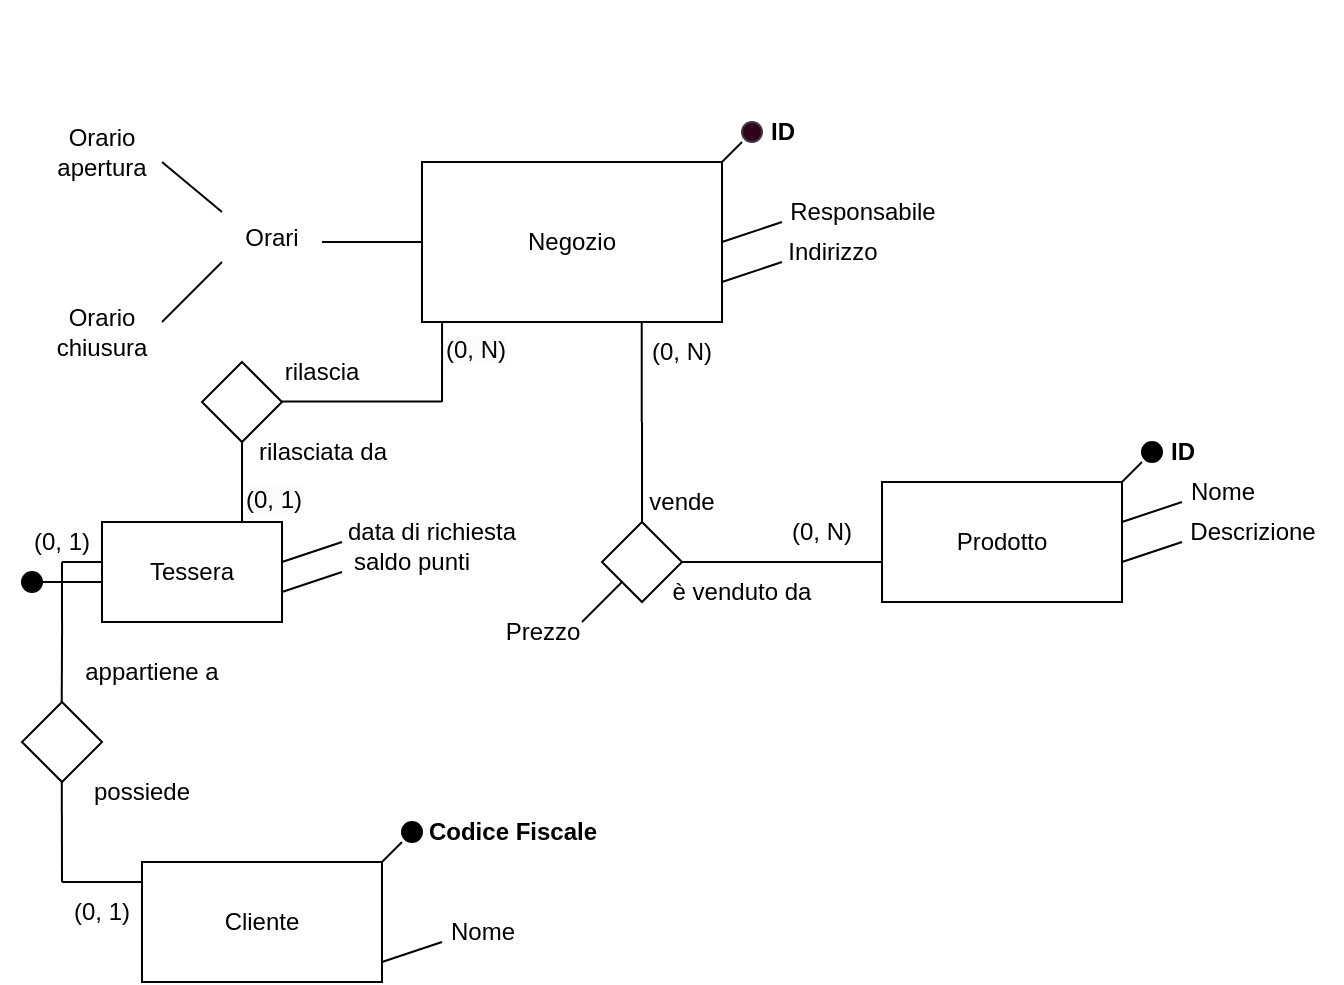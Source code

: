 <mxfile version="24.7.1" type="device">
  <diagram id="R2lEEEUBdFMjLlhIrx00" name="Page-1">
    <mxGraphModel dx="1000" dy="497" grid="1" gridSize="10" guides="1" tooltips="1" connect="1" arrows="1" fold="1" page="1" pageScale="1" pageWidth="850" pageHeight="1100" math="0" shadow="0" extFonts="Permanent Marker^https://fonts.googleapis.com/css?family=Permanent+Marker">
      <root>
        <mxCell id="0" />
        <mxCell id="1" parent="0" />
        <mxCell id="oZavl7u65jXDSUfrgbbG-4" value="" style="endArrow=none;html=1;rounded=0;exitX=1;exitY=0;exitDx=0;exitDy=0;" edge="1" parent="1">
          <mxGeometry width="50" height="50" relative="1" as="geometry">
            <mxPoint x="360" y="80" as="sourcePoint" />
            <mxPoint x="370" y="70" as="targetPoint" />
            <Array as="points" />
          </mxGeometry>
        </mxCell>
        <mxCell id="oZavl7u65jXDSUfrgbbG-5" value="&lt;span&gt;ID&lt;/span&gt;" style="text;html=1;align=center;verticalAlign=middle;resizable=0;points=[];autosize=1;strokeColor=none;fillColor=none;fontStyle=1" vertex="1" parent="1">
          <mxGeometry x="370" y="50" width="40" height="30" as="geometry" />
        </mxCell>
        <mxCell id="oZavl7u65jXDSUfrgbbG-7" value="" style="ellipse;whiteSpace=wrap;html=1;aspect=fixed;" vertex="1" parent="1">
          <mxGeometry x="NaN" y="NaN" width="NaN" as="geometry" />
        </mxCell>
        <mxCell id="oZavl7u65jXDSUfrgbbG-8" value="" style="ellipse;whiteSpace=wrap;html=1;aspect=fixed;labelBackgroundColor=none;textShadow=0;shadow=0;fillColor=#33001A;strokeColor=#36393d;" vertex="1" parent="1">
          <mxGeometry x="370" y="60" width="10" height="10" as="geometry" />
        </mxCell>
        <mxCell id="oZavl7u65jXDSUfrgbbG-9" value="" style="endArrow=none;html=1;rounded=0;exitX=1;exitY=0.5;exitDx=0;exitDy=0;" edge="1" parent="1">
          <mxGeometry width="50" height="50" relative="1" as="geometry">
            <mxPoint x="360" y="120" as="sourcePoint" />
            <mxPoint x="390" y="110" as="targetPoint" />
          </mxGeometry>
        </mxCell>
        <mxCell id="oZavl7u65jXDSUfrgbbG-11" value="Responsabile" style="text;html=1;align=center;verticalAlign=middle;resizable=0;points=[];autosize=1;strokeColor=none;fillColor=none;" vertex="1" parent="1">
          <mxGeometry x="380" y="90" width="100" height="30" as="geometry" />
        </mxCell>
        <mxCell id="oZavl7u65jXDSUfrgbbG-14" value="Indirizzo" style="text;html=1;align=center;verticalAlign=middle;resizable=0;points=[];autosize=1;strokeColor=none;fillColor=none;" vertex="1" parent="1">
          <mxGeometry x="380" y="110" width="70" height="30" as="geometry" />
        </mxCell>
        <mxCell id="oZavl7u65jXDSUfrgbbG-15" value="" style="endArrow=none;html=1;rounded=0;entryX=0;entryY=0.5;entryDx=0;entryDy=0;" edge="1" parent="1">
          <mxGeometry width="50" height="50" relative="1" as="geometry">
            <mxPoint x="160" y="120" as="sourcePoint" />
            <mxPoint x="210" y="120" as="targetPoint" />
          </mxGeometry>
        </mxCell>
        <mxCell id="oZavl7u65jXDSUfrgbbG-16" value="Orari" style="text;html=1;align=center;verticalAlign=middle;whiteSpace=wrap;rounded=0;" vertex="1" parent="1">
          <mxGeometry x="110" y="105" width="50" height="25" as="geometry" />
        </mxCell>
        <mxCell id="oZavl7u65jXDSUfrgbbG-18" value="" style="endArrow=none;html=1;rounded=0;entryX=0;entryY=0;entryDx=0;entryDy=0;" edge="1" parent="1" target="oZavl7u65jXDSUfrgbbG-16">
          <mxGeometry width="50" height="50" relative="1" as="geometry">
            <mxPoint x="80" y="80" as="sourcePoint" />
            <mxPoint x="130" y="160" as="targetPoint" />
          </mxGeometry>
        </mxCell>
        <mxCell id="oZavl7u65jXDSUfrgbbG-19" value="" style="endArrow=none;html=1;rounded=0;entryX=0;entryY=1;entryDx=0;entryDy=0;" edge="1" parent="1" target="oZavl7u65jXDSUfrgbbG-16">
          <mxGeometry width="50" height="50" relative="1" as="geometry">
            <mxPoint x="80" y="160" as="sourcePoint" />
            <mxPoint x="170" y="120" as="targetPoint" />
          </mxGeometry>
        </mxCell>
        <mxCell id="oZavl7u65jXDSUfrgbbG-20" value="Orario apertura" style="text;html=1;align=center;verticalAlign=middle;whiteSpace=wrap;rounded=0;" vertex="1" parent="1">
          <mxGeometry x="20" y="60" width="60" height="30" as="geometry" />
        </mxCell>
        <mxCell id="oZavl7u65jXDSUfrgbbG-21" value="Orario chiusura" style="text;html=1;align=center;verticalAlign=middle;whiteSpace=wrap;rounded=0;" vertex="1" parent="1">
          <mxGeometry x="20" y="150" width="60" height="30" as="geometry" />
        </mxCell>
        <mxCell id="oZavl7u65jXDSUfrgbbG-22" value="Prodotto" style="rounded=0;whiteSpace=wrap;html=1;" vertex="1" parent="1">
          <mxGeometry x="440" y="240" width="120" height="60" as="geometry" />
        </mxCell>
        <mxCell id="oZavl7u65jXDSUfrgbbG-26" value="" style="endArrow=none;html=1;rounded=0;entryX=1;entryY=0;entryDx=0;entryDy=0;" edge="1" parent="1" target="oZavl7u65jXDSUfrgbbG-22">
          <mxGeometry width="50" height="50" relative="1" as="geometry">
            <mxPoint x="570" y="230" as="sourcePoint" />
            <mxPoint x="490" y="230" as="targetPoint" />
          </mxGeometry>
        </mxCell>
        <mxCell id="oZavl7u65jXDSUfrgbbG-27" value="" style="ellipse;whiteSpace=wrap;html=1;aspect=fixed;fillColor=#030000;" vertex="1" parent="1">
          <mxGeometry x="570" y="220" width="10" height="10" as="geometry" />
        </mxCell>
        <mxCell id="oZavl7u65jXDSUfrgbbG-28" value="&lt;span&gt;ID&lt;/span&gt;" style="text;html=1;align=center;verticalAlign=middle;resizable=0;points=[];autosize=1;strokeColor=none;fillColor=none;fontStyle=1" vertex="1" parent="1">
          <mxGeometry x="570" y="210" width="40" height="30" as="geometry" />
        </mxCell>
        <mxCell id="oZavl7u65jXDSUfrgbbG-29" value="" style="endArrow=none;html=1;rounded=0;" edge="1" parent="1">
          <mxGeometry width="50" height="50" relative="1" as="geometry">
            <mxPoint x="590" y="250" as="sourcePoint" />
            <mxPoint x="560" y="260" as="targetPoint" />
          </mxGeometry>
        </mxCell>
        <mxCell id="oZavl7u65jXDSUfrgbbG-30" value="Nome" style="text;html=1;align=center;verticalAlign=middle;resizable=0;points=[];autosize=1;strokeColor=none;fillColor=none;" vertex="1" parent="1">
          <mxGeometry x="580" y="230" width="60" height="30" as="geometry" />
        </mxCell>
        <mxCell id="oZavl7u65jXDSUfrgbbG-31" value="" style="endArrow=none;html=1;rounded=0;" edge="1" parent="1">
          <mxGeometry width="50" height="50" relative="1" as="geometry">
            <mxPoint x="560" y="280" as="sourcePoint" />
            <mxPoint x="590" y="270" as="targetPoint" />
          </mxGeometry>
        </mxCell>
        <mxCell id="oZavl7u65jXDSUfrgbbG-32" value="Descrizione" style="text;html=1;align=center;verticalAlign=middle;resizable=0;points=[];autosize=1;strokeColor=none;fillColor=none;" vertex="1" parent="1">
          <mxGeometry x="580" y="250" width="90" height="30" as="geometry" />
        </mxCell>
        <mxCell id="oZavl7u65jXDSUfrgbbG-34" value="" style="rhombus;whiteSpace=wrap;html=1;" vertex="1" parent="1">
          <mxGeometry x="300" y="260" width="40" height="40" as="geometry" />
        </mxCell>
        <mxCell id="oZavl7u65jXDSUfrgbbG-37" value="(0, N)" style="text;html=1;align=center;verticalAlign=middle;whiteSpace=wrap;rounded=0;" vertex="1" parent="1">
          <mxGeometry x="310" y="160" width="60" height="30" as="geometry" />
        </mxCell>
        <mxCell id="oZavl7u65jXDSUfrgbbG-46" value="Negozio" style="rounded=0;whiteSpace=wrap;html=1;snapToPoint=1;" vertex="1" parent="1">
          <mxGeometry x="210" y="80" width="150" height="80" as="geometry" />
        </mxCell>
        <mxCell id="oZavl7u65jXDSUfrgbbG-48" value="" style="endArrow=none;html=1;rounded=0;elbow=vertical;" edge="1" parent="1">
          <mxGeometry width="50" height="50" relative="1" as="geometry">
            <mxPoint x="319.86" y="210" as="sourcePoint" />
            <mxPoint x="319.86" y="160" as="targetPoint" />
          </mxGeometry>
        </mxCell>
        <mxCell id="oZavl7u65jXDSUfrgbbG-49" value="" style="endArrow=none;html=1;rounded=0;elbow=vertical;exitX=0.5;exitY=0;exitDx=0;exitDy=0;" edge="1" parent="1" source="oZavl7u65jXDSUfrgbbG-34">
          <mxGeometry width="50" height="50" relative="1" as="geometry">
            <mxPoint x="300" y="260" as="sourcePoint" />
            <mxPoint x="320" y="210" as="targetPoint" />
          </mxGeometry>
        </mxCell>
        <mxCell id="oZavl7u65jXDSUfrgbbG-50" value="" style="endArrow=none;html=1;rounded=0;elbow=vertical;" edge="1" parent="1">
          <mxGeometry width="50" height="50" relative="1" as="geometry">
            <mxPoint x="440" y="280" as="sourcePoint" />
            <mxPoint x="380" y="280" as="targetPoint" />
          </mxGeometry>
        </mxCell>
        <mxCell id="oZavl7u65jXDSUfrgbbG-51" value="" style="endArrow=none;html=1;rounded=0;elbow=vertical;exitX=1;exitY=0.5;exitDx=0;exitDy=0;" edge="1" parent="1" source="oZavl7u65jXDSUfrgbbG-34">
          <mxGeometry width="50" height="50" relative="1" as="geometry">
            <mxPoint x="300" y="290" as="sourcePoint" />
            <mxPoint x="380" y="280" as="targetPoint" />
          </mxGeometry>
        </mxCell>
        <mxCell id="oZavl7u65jXDSUfrgbbG-52" value="(0, N)" style="text;html=1;align=center;verticalAlign=middle;whiteSpace=wrap;rounded=0;" vertex="1" parent="1">
          <mxGeometry x="380" y="250" width="60" height="30" as="geometry" />
        </mxCell>
        <mxCell id="oZavl7u65jXDSUfrgbbG-53" value="vende" style="text;html=1;align=center;verticalAlign=middle;whiteSpace=wrap;rounded=0;" vertex="1" parent="1">
          <mxGeometry x="310" y="235" width="60" height="30" as="geometry" />
        </mxCell>
        <mxCell id="oZavl7u65jXDSUfrgbbG-54" value="è venduto da" style="text;html=1;align=center;verticalAlign=middle;whiteSpace=wrap;rounded=0;" vertex="1" parent="1">
          <mxGeometry x="330" y="280" width="80" height="30" as="geometry" />
        </mxCell>
        <mxCell id="oZavl7u65jXDSUfrgbbG-55" value="" style="endArrow=none;html=1;rounded=0;elbow=vertical;entryX=0;entryY=1;entryDx=0;entryDy=0;" edge="1" parent="1" target="oZavl7u65jXDSUfrgbbG-34">
          <mxGeometry width="50" height="50" relative="1" as="geometry">
            <mxPoint x="290" y="310" as="sourcePoint" />
            <mxPoint x="380" y="250" as="targetPoint" />
          </mxGeometry>
        </mxCell>
        <mxCell id="oZavl7u65jXDSUfrgbbG-56" value="Prezzo" style="text;html=1;align=center;verticalAlign=middle;resizable=0;points=[];autosize=1;strokeColor=none;fillColor=none;" vertex="1" parent="1">
          <mxGeometry x="240" y="300" width="60" height="30" as="geometry" />
        </mxCell>
        <mxCell id="oZavl7u65jXDSUfrgbbG-58" value="" style="endArrow=none;html=1;rounded=0;elbow=vertical;entryX=1;entryY=0.75;entryDx=0;entryDy=0;" edge="1" parent="1" target="oZavl7u65jXDSUfrgbbG-46">
          <mxGeometry width="50" height="50" relative="1" as="geometry">
            <mxPoint x="390" y="130" as="sourcePoint" />
            <mxPoint x="415" y="120" as="targetPoint" />
          </mxGeometry>
        </mxCell>
        <mxCell id="oZavl7u65jXDSUfrgbbG-59" value="Cliente" style="rounded=0;whiteSpace=wrap;html=1;" vertex="1" parent="1">
          <mxGeometry x="70" y="430" width="120" height="60" as="geometry" />
        </mxCell>
        <mxCell id="oZavl7u65jXDSUfrgbbG-60" value="" style="endArrow=none;html=1;rounded=0;elbow=vertical;entryX=1;entryY=0;entryDx=0;entryDy=0;" edge="1" parent="1" target="oZavl7u65jXDSUfrgbbG-59">
          <mxGeometry width="50" height="50" relative="1" as="geometry">
            <mxPoint x="200" y="420" as="sourcePoint" />
            <mxPoint x="220" y="380" as="targetPoint" />
          </mxGeometry>
        </mxCell>
        <mxCell id="oZavl7u65jXDSUfrgbbG-61" value="" style="ellipse;whiteSpace=wrap;html=1;aspect=fixed;fillColor=#000000;" vertex="1" parent="1">
          <mxGeometry x="200" y="410" width="10" height="10" as="geometry" />
        </mxCell>
        <mxCell id="oZavl7u65jXDSUfrgbbG-62" value="Codice Fiscale" style="text;html=1;align=center;verticalAlign=middle;resizable=0;points=[];autosize=1;strokeColor=none;fillColor=none;fontStyle=1" vertex="1" parent="1">
          <mxGeometry x="205" y="400" width="100" height="30" as="geometry" />
        </mxCell>
        <mxCell id="oZavl7u65jXDSUfrgbbG-65" value="Nome" style="text;html=1;align=center;verticalAlign=middle;resizable=0;points=[];autosize=1;strokeColor=none;fillColor=none;" vertex="1" parent="1">
          <mxGeometry x="210" y="450" width="60" height="30" as="geometry" />
        </mxCell>
        <mxCell id="oZavl7u65jXDSUfrgbbG-66" value="Tessera" style="rounded=0;whiteSpace=wrap;html=1;" vertex="1" parent="1">
          <mxGeometry x="50" y="260" width="90" height="50" as="geometry" />
        </mxCell>
        <mxCell id="oZavl7u65jXDSUfrgbbG-67" value="" style="rhombus;whiteSpace=wrap;html=1;" vertex="1" parent="1">
          <mxGeometry x="100" y="180" width="40" height="40" as="geometry" />
        </mxCell>
        <mxCell id="oZavl7u65jXDSUfrgbbG-68" value="" style="endArrow=none;html=1;rounded=0;elbow=vertical;entryX=0.5;entryY=1;entryDx=0;entryDy=0;" edge="1" parent="1" target="oZavl7u65jXDSUfrgbbG-67">
          <mxGeometry width="50" height="50" relative="1" as="geometry">
            <mxPoint x="120" y="250" as="sourcePoint" />
            <mxPoint x="140" y="220" as="targetPoint" />
            <Array as="points">
              <mxPoint x="120" y="260" />
            </Array>
          </mxGeometry>
        </mxCell>
        <mxCell id="oZavl7u65jXDSUfrgbbG-69" value="" style="endArrow=none;html=1;rounded=0;elbow=vertical;" edge="1" parent="1">
          <mxGeometry width="50" height="50" relative="1" as="geometry">
            <mxPoint x="220" y="199.77" as="sourcePoint" />
            <mxPoint x="140" y="199.77" as="targetPoint" />
          </mxGeometry>
        </mxCell>
        <mxCell id="oZavl7u65jXDSUfrgbbG-73" value="" style="endArrow=none;html=1;rounded=0;elbow=vertical;entryX=0.067;entryY=1;entryDx=0;entryDy=0;entryPerimeter=0;" edge="1" parent="1" target="oZavl7u65jXDSUfrgbbG-46">
          <mxGeometry width="50" height="50" relative="1" as="geometry">
            <mxPoint x="220" y="200" as="sourcePoint" />
            <mxPoint x="220" y="190" as="targetPoint" />
          </mxGeometry>
        </mxCell>
        <mxCell id="oZavl7u65jXDSUfrgbbG-74" value="rilascia" style="text;html=1;align=center;verticalAlign=middle;whiteSpace=wrap;rounded=0;" vertex="1" parent="1">
          <mxGeometry x="130" y="170" width="60" height="30" as="geometry" />
        </mxCell>
        <mxCell id="oZavl7u65jXDSUfrgbbG-75" value="rilasciata da" style="text;html=1;align=center;verticalAlign=middle;resizable=0;points=[];autosize=1;strokeColor=none;fillColor=none;" vertex="1" parent="1">
          <mxGeometry x="115" y="210" width="90" height="30" as="geometry" />
        </mxCell>
        <mxCell id="oZavl7u65jXDSUfrgbbG-76" value="&lt;span style=&quot;color: rgb(0, 0, 0); font-family: Helvetica; font-size: 12px; font-style: normal; font-variant-ligatures: normal; font-variant-caps: normal; font-weight: 400; letter-spacing: normal; orphans: 2; text-align: center; text-indent: 0px; text-transform: none; widows: 2; word-spacing: 0px; -webkit-text-stroke-width: 0px; white-space: normal; background-color: rgb(251, 251, 251); text-decoration-thickness: initial; text-decoration-style: initial; text-decoration-color: initial; display: inline !important; float: none;&quot;&gt;(0, N)&lt;/span&gt;" style="text;whiteSpace=wrap;html=1;" vertex="1" parent="1">
          <mxGeometry x="220" y="160" width="60" height="40" as="geometry" />
        </mxCell>
        <mxCell id="oZavl7u65jXDSUfrgbbG-77" value="&lt;span style=&quot;color: rgb(0, 0, 0); font-family: Helvetica; font-size: 12px; font-style: normal; font-variant-ligatures: normal; font-variant-caps: normal; font-weight: 400; letter-spacing: normal; orphans: 2; text-align: center; text-indent: 0px; text-transform: none; widows: 2; word-spacing: 0px; -webkit-text-stroke-width: 0px; white-space: normal; background-color: rgb(251, 251, 251); text-decoration-thickness: initial; text-decoration-style: initial; text-decoration-color: initial; display: inline !important; float: none;&quot;&gt;(0, 1)&lt;/span&gt;" style="text;whiteSpace=wrap;html=1;" vertex="1" parent="1">
          <mxGeometry x="120" y="235" width="60" height="40" as="geometry" />
        </mxCell>
        <mxCell id="oZavl7u65jXDSUfrgbbG-78" value="" style="rhombus;whiteSpace=wrap;html=1;" vertex="1" parent="1">
          <mxGeometry x="10" y="350" width="40" height="40" as="geometry" />
        </mxCell>
        <mxCell id="oZavl7u65jXDSUfrgbbG-80" value="" style="endArrow=none;html=1;rounded=0;elbow=vertical;" edge="1" parent="1">
          <mxGeometry width="50" height="50" relative="1" as="geometry">
            <mxPoint x="29.86" y="350" as="sourcePoint" />
            <mxPoint x="30.05" y="310" as="targetPoint" />
          </mxGeometry>
        </mxCell>
        <mxCell id="oZavl7u65jXDSUfrgbbG-82" value="" style="endArrow=none;html=1;rounded=0;elbow=vertical;" edge="1" parent="1">
          <mxGeometry width="50" height="50" relative="1" as="geometry">
            <mxPoint x="190" y="480" as="sourcePoint" />
            <mxPoint x="220" y="470" as="targetPoint" />
          </mxGeometry>
        </mxCell>
        <mxCell id="oZavl7u65jXDSUfrgbbG-83" value="" style="endArrow=none;html=1;rounded=0;elbow=vertical;" edge="1" parent="1">
          <mxGeometry width="50" height="50" relative="1" as="geometry">
            <mxPoint x="30" y="440" as="sourcePoint" />
            <mxPoint x="29.89" y="390" as="targetPoint" />
          </mxGeometry>
        </mxCell>
        <mxCell id="oZavl7u65jXDSUfrgbbG-84" value="possiede" style="text;html=1;align=center;verticalAlign=middle;whiteSpace=wrap;rounded=0;" vertex="1" parent="1">
          <mxGeometry x="40" y="380" width="60" height="30" as="geometry" />
        </mxCell>
        <mxCell id="oZavl7u65jXDSUfrgbbG-85" value="appartiene a" style="text;html=1;align=center;verticalAlign=middle;whiteSpace=wrap;rounded=0;" vertex="1" parent="1">
          <mxGeometry x="40" y="320" width="70" height="30" as="geometry" />
        </mxCell>
        <mxCell id="oZavl7u65jXDSUfrgbbG-86" value="(0, 1)" style="text;html=1;align=center;verticalAlign=middle;whiteSpace=wrap;rounded=0;" vertex="1" parent="1">
          <mxGeometry x="20" y="440" width="60" height="30" as="geometry" />
        </mxCell>
        <mxCell id="oZavl7u65jXDSUfrgbbG-87" value="(0, 1)" style="text;html=1;align=center;verticalAlign=middle;whiteSpace=wrap;rounded=0;" vertex="1" parent="1">
          <mxGeometry y="255" width="60" height="30" as="geometry" />
        </mxCell>
        <mxCell id="oZavl7u65jXDSUfrgbbG-89" value="" style="endArrow=none;html=1;rounded=0;elbow=vertical;" edge="1" parent="1">
          <mxGeometry width="50" height="50" relative="1" as="geometry">
            <mxPoint x="30" y="280" as="sourcePoint" />
            <mxPoint x="50" y="280" as="targetPoint" />
          </mxGeometry>
        </mxCell>
        <mxCell id="oZavl7u65jXDSUfrgbbG-90" value="" style="endArrow=none;html=1;rounded=0;elbow=vertical;" edge="1" parent="1">
          <mxGeometry width="50" height="50" relative="1" as="geometry">
            <mxPoint x="30" y="280" as="sourcePoint" />
            <mxPoint x="30" y="310" as="targetPoint" />
          </mxGeometry>
        </mxCell>
        <mxCell id="oZavl7u65jXDSUfrgbbG-91" value="" style="endArrow=none;html=1;rounded=0;elbow=vertical;" edge="1" parent="1">
          <mxGeometry width="50" height="50" relative="1" as="geometry">
            <mxPoint x="30" y="440" as="sourcePoint" />
            <mxPoint x="70" y="440" as="targetPoint" />
          </mxGeometry>
        </mxCell>
        <mxCell id="oZavl7u65jXDSUfrgbbG-92" value="" style="endArrow=none;html=1;rounded=0;elbow=vertical;" edge="1" parent="1">
          <mxGeometry width="50" height="50" relative="1" as="geometry">
            <mxPoint x="20" y="290" as="sourcePoint" />
            <mxPoint x="50" y="290" as="targetPoint" />
            <Array as="points" />
          </mxGeometry>
        </mxCell>
        <mxCell id="oZavl7u65jXDSUfrgbbG-93" value="" style="ellipse;whiteSpace=wrap;html=1;aspect=fixed;fillColor=#000000;" vertex="1" parent="1">
          <mxGeometry x="10" y="285" width="10" height="10" as="geometry" />
        </mxCell>
        <mxCell id="oZavl7u65jXDSUfrgbbG-94" value="" style="endArrow=none;html=1;rounded=0;elbow=vertical;" edge="1" parent="1">
          <mxGeometry width="50" height="50" relative="1" as="geometry">
            <mxPoint x="140" y="280" as="sourcePoint" />
            <mxPoint x="170" y="270" as="targetPoint" />
          </mxGeometry>
        </mxCell>
        <mxCell id="oZavl7u65jXDSUfrgbbG-95" value="data di richiesta" style="text;html=1;align=center;verticalAlign=middle;whiteSpace=wrap;rounded=0;" vertex="1" parent="1">
          <mxGeometry x="170" y="250" width="90" height="30" as="geometry" />
        </mxCell>
        <mxCell id="oZavl7u65jXDSUfrgbbG-96" value="" style="endArrow=none;html=1;rounded=0;elbow=vertical;" edge="1" parent="1">
          <mxGeometry width="50" height="50" relative="1" as="geometry">
            <mxPoint x="140" y="295" as="sourcePoint" />
            <mxPoint x="170" y="285" as="targetPoint" />
          </mxGeometry>
        </mxCell>
        <mxCell id="oZavl7u65jXDSUfrgbbG-97" value="saldo punti" style="text;html=1;align=center;verticalAlign=middle;whiteSpace=wrap;rounded=0;" vertex="1" parent="1">
          <mxGeometry x="160" y="265" width="90" height="30" as="geometry" />
        </mxCell>
      </root>
    </mxGraphModel>
  </diagram>
</mxfile>
